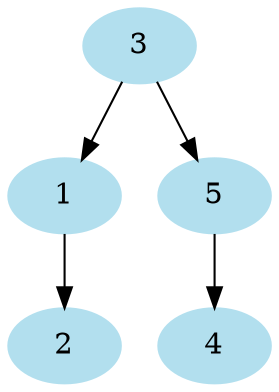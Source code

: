 digraph Tree {
node [color=lightblue2, style=filled];
"3"
"3" -> "1"
"1"
"1" -> "2"
"2"
"3" -> "5"
"5"
"5" -> "4"
"4"
}
